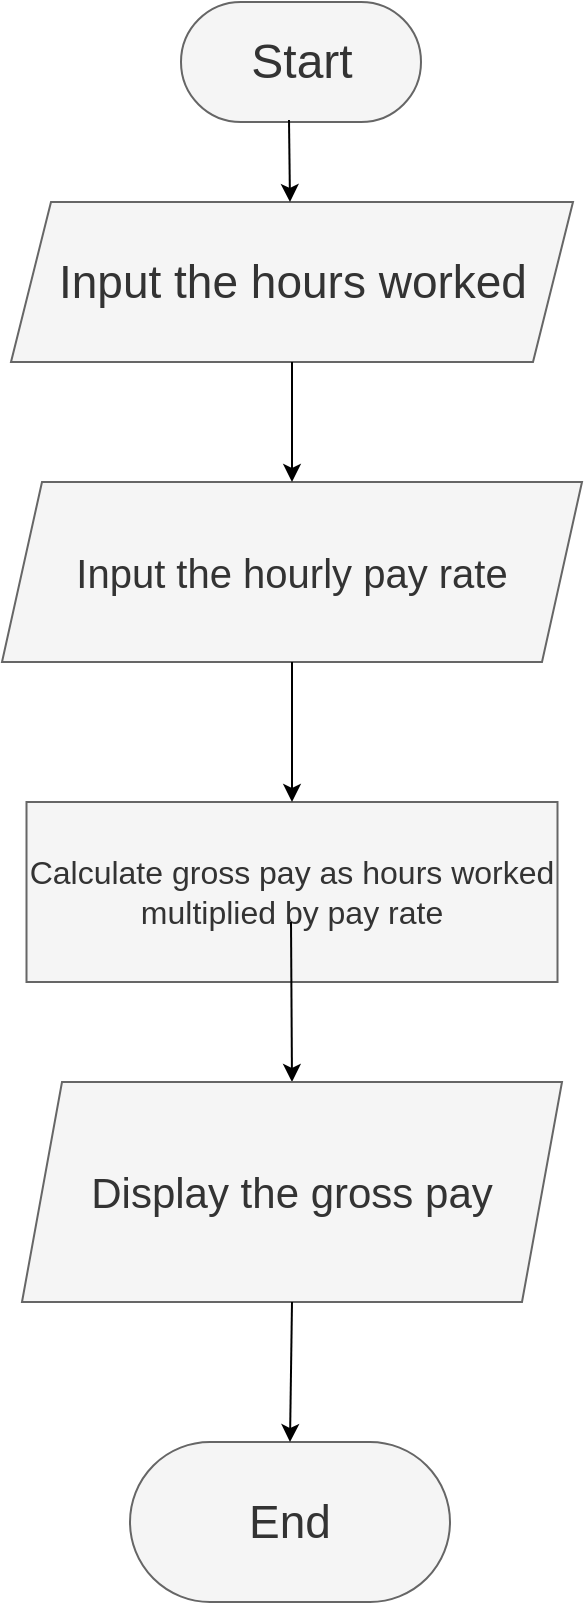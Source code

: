 <mxfile>
    <diagram id="WZLuuYpoKd5JF6ZwgkEK" name="Page-1">
        <mxGraphModel dx="1118" dy="790" grid="1" gridSize="10" guides="1" tooltips="1" connect="1" arrows="1" fold="1" page="1" pageScale="1" pageWidth="850" pageHeight="1100" math="0" shadow="0">
            <root>
                <mxCell id="0"/>
                <mxCell id="1" parent="0"/>
                <mxCell id="2" value="&lt;font style=&quot;font-size: 24px&quot;&gt;Start&lt;/font&gt;" style="rounded=1;whiteSpace=wrap;html=1;fillColor=#f5f5f5;strokeColor=#666666;fontColor=#333333;arcSize=50;" vertex="1" parent="1">
                    <mxGeometry x="325.5" y="30" width="120" height="60" as="geometry"/>
                </mxCell>
                <mxCell id="6" value="&lt;font style=&quot;font-size: 23px&quot;&gt;Input the hours worked&lt;/font&gt;" style="shape=parallelogram;perimeter=parallelogramPerimeter;whiteSpace=wrap;html=1;fixedSize=1;fillColor=#f5f5f5;strokeColor=#666666;fontColor=#333333;" vertex="1" parent="1">
                    <mxGeometry x="240.5" y="130" width="281" height="80" as="geometry"/>
                </mxCell>
                <mxCell id="8" value="&lt;font style=&quot;font-size: 20px&quot;&gt;Input the hourly pay rate&lt;/font&gt;" style="shape=parallelogram;perimeter=parallelogramPerimeter;whiteSpace=wrap;html=1;fixedSize=1;fillColor=#f5f5f5;strokeColor=#666666;fontColor=#333333;" vertex="1" parent="1">
                    <mxGeometry x="236" y="270" width="290" height="90" as="geometry"/>
                </mxCell>
                <mxCell id="9" value="" style="endArrow=classic;html=1;exitX=0.45;exitY=0.983;exitDx=0;exitDy=0;exitPerimeter=0;" edge="1" parent="1" source="2">
                    <mxGeometry width="50" height="50" relative="1" as="geometry">
                        <mxPoint x="350" y="160" as="sourcePoint"/>
                        <mxPoint x="380" y="130" as="targetPoint"/>
                    </mxGeometry>
                </mxCell>
                <mxCell id="10" value="" style="endArrow=classic;html=1;exitX=0.5;exitY=1;exitDx=0;exitDy=0;entryX=0.5;entryY=0;entryDx=0;entryDy=0;" edge="1" parent="1" source="6" target="8">
                    <mxGeometry width="50" height="50" relative="1" as="geometry">
                        <mxPoint x="400" y="290" as="sourcePoint"/>
                        <mxPoint x="380" y="270" as="targetPoint"/>
                    </mxGeometry>
                </mxCell>
                <mxCell id="12" value="&lt;font style=&quot;font-size: 16px&quot;&gt;Calculate gross pay as hours worked multiplied by pay rate&lt;/font&gt;" style="rounded=0;whiteSpace=wrap;html=1;fillColor=#f5f5f5;strokeColor=#666666;fontColor=#333333;" vertex="1" parent="1">
                    <mxGeometry x="248.25" y="430" width="265.5" height="90" as="geometry"/>
                </mxCell>
                <mxCell id="13" value="" style="endArrow=classic;html=1;exitX=0.5;exitY=1;exitDx=0;exitDy=0;" edge="1" parent="1" source="8">
                    <mxGeometry width="50" height="50" relative="1" as="geometry">
                        <mxPoint x="391" y="420" as="sourcePoint"/>
                        <mxPoint x="381" y="430" as="targetPoint"/>
                    </mxGeometry>
                </mxCell>
                <mxCell id="14" value="" style="endArrow=classic;html=1;exitX=0.5;exitY=1;exitDx=0;exitDy=0;" edge="1" parent="1">
                    <mxGeometry width="50" height="50" relative="1" as="geometry">
                        <mxPoint x="380.5" y="490" as="sourcePoint"/>
                        <mxPoint x="381" y="570" as="targetPoint"/>
                    </mxGeometry>
                </mxCell>
                <mxCell id="15" value="&lt;font style=&quot;font-size: 21px&quot;&gt;Display the gross pay&lt;/font&gt;" style="shape=parallelogram;perimeter=parallelogramPerimeter;whiteSpace=wrap;html=1;fixedSize=1;fillColor=#f5f5f5;strokeColor=#666666;fontColor=#333333;" vertex="1" parent="1">
                    <mxGeometry x="246" y="570" width="270" height="110" as="geometry"/>
                </mxCell>
                <mxCell id="16" value="&lt;font style=&quot;font-size: 23px&quot;&gt;End&lt;/font&gt;" style="rounded=1;whiteSpace=wrap;html=1;arcSize=50;fillColor=#f5f5f5;strokeColor=#666666;fontColor=#333333;" vertex="1" parent="1">
                    <mxGeometry x="300" y="750" width="160" height="80" as="geometry"/>
                </mxCell>
                <mxCell id="17" value="" style="endArrow=classic;html=1;exitX=0.5;exitY=1;exitDx=0;exitDy=0;entryX=0.5;entryY=0;entryDx=0;entryDy=0;" edge="1" parent="1" source="15" target="16">
                    <mxGeometry width="50" height="50" relative="1" as="geometry">
                        <mxPoint x="386" y="810" as="sourcePoint"/>
                        <mxPoint x="380" y="750" as="targetPoint"/>
                    </mxGeometry>
                </mxCell>
            </root>
        </mxGraphModel>
    </diagram>
</mxfile>
